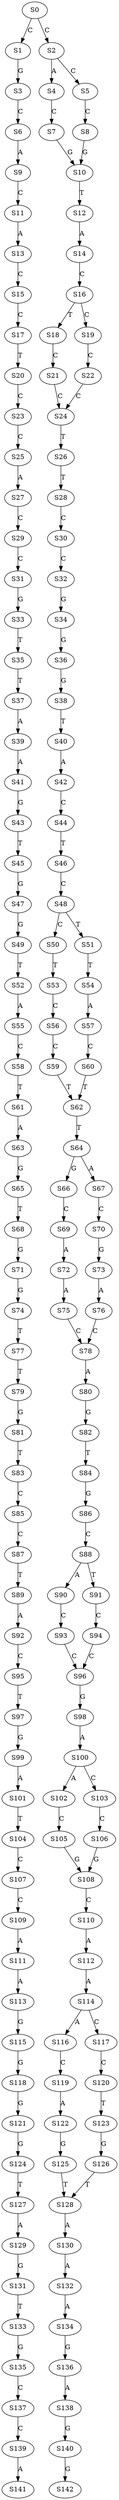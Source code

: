 strict digraph  {
	S0 -> S1 [ label = C ];
	S0 -> S2 [ label = C ];
	S1 -> S3 [ label = G ];
	S2 -> S4 [ label = A ];
	S2 -> S5 [ label = C ];
	S3 -> S6 [ label = C ];
	S4 -> S7 [ label = C ];
	S5 -> S8 [ label = C ];
	S6 -> S9 [ label = A ];
	S7 -> S10 [ label = G ];
	S8 -> S10 [ label = G ];
	S9 -> S11 [ label = C ];
	S10 -> S12 [ label = T ];
	S11 -> S13 [ label = A ];
	S12 -> S14 [ label = A ];
	S13 -> S15 [ label = C ];
	S14 -> S16 [ label = C ];
	S15 -> S17 [ label = C ];
	S16 -> S18 [ label = T ];
	S16 -> S19 [ label = C ];
	S17 -> S20 [ label = T ];
	S18 -> S21 [ label = C ];
	S19 -> S22 [ label = C ];
	S20 -> S23 [ label = C ];
	S21 -> S24 [ label = C ];
	S22 -> S24 [ label = C ];
	S23 -> S25 [ label = C ];
	S24 -> S26 [ label = T ];
	S25 -> S27 [ label = A ];
	S26 -> S28 [ label = T ];
	S27 -> S29 [ label = C ];
	S28 -> S30 [ label = C ];
	S29 -> S31 [ label = C ];
	S30 -> S32 [ label = C ];
	S31 -> S33 [ label = G ];
	S32 -> S34 [ label = G ];
	S33 -> S35 [ label = T ];
	S34 -> S36 [ label = G ];
	S35 -> S37 [ label = T ];
	S36 -> S38 [ label = G ];
	S37 -> S39 [ label = A ];
	S38 -> S40 [ label = T ];
	S39 -> S41 [ label = A ];
	S40 -> S42 [ label = A ];
	S41 -> S43 [ label = G ];
	S42 -> S44 [ label = C ];
	S43 -> S45 [ label = T ];
	S44 -> S46 [ label = T ];
	S45 -> S47 [ label = G ];
	S46 -> S48 [ label = C ];
	S47 -> S49 [ label = G ];
	S48 -> S50 [ label = C ];
	S48 -> S51 [ label = T ];
	S49 -> S52 [ label = T ];
	S50 -> S53 [ label = T ];
	S51 -> S54 [ label = T ];
	S52 -> S55 [ label = A ];
	S53 -> S56 [ label = C ];
	S54 -> S57 [ label = A ];
	S55 -> S58 [ label = C ];
	S56 -> S59 [ label = C ];
	S57 -> S60 [ label = C ];
	S58 -> S61 [ label = T ];
	S59 -> S62 [ label = T ];
	S60 -> S62 [ label = T ];
	S61 -> S63 [ label = A ];
	S62 -> S64 [ label = T ];
	S63 -> S65 [ label = G ];
	S64 -> S66 [ label = G ];
	S64 -> S67 [ label = A ];
	S65 -> S68 [ label = T ];
	S66 -> S69 [ label = C ];
	S67 -> S70 [ label = C ];
	S68 -> S71 [ label = G ];
	S69 -> S72 [ label = A ];
	S70 -> S73 [ label = G ];
	S71 -> S74 [ label = G ];
	S72 -> S75 [ label = A ];
	S73 -> S76 [ label = A ];
	S74 -> S77 [ label = T ];
	S75 -> S78 [ label = C ];
	S76 -> S78 [ label = C ];
	S77 -> S79 [ label = T ];
	S78 -> S80 [ label = A ];
	S79 -> S81 [ label = G ];
	S80 -> S82 [ label = G ];
	S81 -> S83 [ label = T ];
	S82 -> S84 [ label = T ];
	S83 -> S85 [ label = C ];
	S84 -> S86 [ label = G ];
	S85 -> S87 [ label = C ];
	S86 -> S88 [ label = C ];
	S87 -> S89 [ label = T ];
	S88 -> S90 [ label = A ];
	S88 -> S91 [ label = T ];
	S89 -> S92 [ label = A ];
	S90 -> S93 [ label = C ];
	S91 -> S94 [ label = C ];
	S92 -> S95 [ label = C ];
	S93 -> S96 [ label = C ];
	S94 -> S96 [ label = C ];
	S95 -> S97 [ label = T ];
	S96 -> S98 [ label = G ];
	S97 -> S99 [ label = G ];
	S98 -> S100 [ label = A ];
	S99 -> S101 [ label = A ];
	S100 -> S102 [ label = A ];
	S100 -> S103 [ label = C ];
	S101 -> S104 [ label = T ];
	S102 -> S105 [ label = C ];
	S103 -> S106 [ label = C ];
	S104 -> S107 [ label = C ];
	S105 -> S108 [ label = G ];
	S106 -> S108 [ label = G ];
	S107 -> S109 [ label = C ];
	S108 -> S110 [ label = C ];
	S109 -> S111 [ label = A ];
	S110 -> S112 [ label = A ];
	S111 -> S113 [ label = A ];
	S112 -> S114 [ label = A ];
	S113 -> S115 [ label = G ];
	S114 -> S116 [ label = A ];
	S114 -> S117 [ label = C ];
	S115 -> S118 [ label = G ];
	S116 -> S119 [ label = C ];
	S117 -> S120 [ label = C ];
	S118 -> S121 [ label = G ];
	S119 -> S122 [ label = A ];
	S120 -> S123 [ label = T ];
	S121 -> S124 [ label = G ];
	S122 -> S125 [ label = G ];
	S123 -> S126 [ label = G ];
	S124 -> S127 [ label = T ];
	S125 -> S128 [ label = T ];
	S126 -> S128 [ label = T ];
	S127 -> S129 [ label = A ];
	S128 -> S130 [ label = A ];
	S129 -> S131 [ label = G ];
	S130 -> S132 [ label = A ];
	S131 -> S133 [ label = T ];
	S132 -> S134 [ label = A ];
	S133 -> S135 [ label = G ];
	S134 -> S136 [ label = G ];
	S135 -> S137 [ label = C ];
	S136 -> S138 [ label = A ];
	S137 -> S139 [ label = C ];
	S138 -> S140 [ label = G ];
	S139 -> S141 [ label = A ];
	S140 -> S142 [ label = G ];
}

